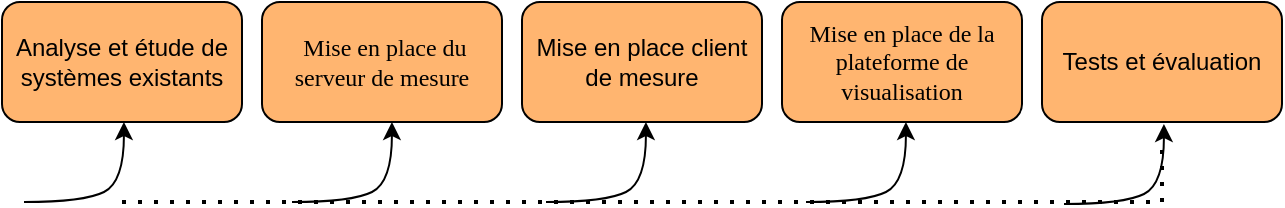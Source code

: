 <mxfile version="20.6.2" type="github">
  <diagram id="J6xmOw-4di3mZoSaR83n" name="Page-1">
    <mxGraphModel dx="728" dy="708" grid="1" gridSize="10" guides="1" tooltips="1" connect="1" arrows="1" fold="1" page="1" pageScale="1" pageWidth="850" pageHeight="1100" math="0" shadow="0">
      <root>
        <mxCell id="0" />
        <mxCell id="1" parent="0" />
        <mxCell id="AFfNs0UEousIHZEFuUwl-1" value="Tests et évaluation" style="rounded=1;whiteSpace=wrap;html=1;fillColor=#FFB570;" vertex="1" parent="1">
          <mxGeometry x="560" y="380" width="120" height="60" as="geometry" />
        </mxCell>
        <mxCell id="AFfNs0UEousIHZEFuUwl-2" value="&lt;p id=&quot;docs-internal-guid-c5b7fe21-7fff-024a-27fc-f3bee4895180&quot; style=&quot;line-height:1.2;margin-top:0pt;margin-bottom:0pt;&quot; dir=&quot;ltr&quot;&gt;&lt;span style=&quot;font-family: Cambria, serif; color: rgb(0, 0, 0); background-color: transparent; font-style: normal; font-variant: normal; text-decoration: none; vertical-align: baseline;&quot;&gt;Mise en place de la plateforme de visualisation&lt;/span&gt;&lt;/p&gt;" style="rounded=1;whiteSpace=wrap;html=1;fillColor=#FFB570;" vertex="1" parent="1">
          <mxGeometry x="430" y="380" width="120" height="60" as="geometry" />
        </mxCell>
        <mxCell id="AFfNs0UEousIHZEFuUwl-3" value="&lt;font face=&quot;Helvetica&quot;&gt;&lt;span id=&quot;docs-internal-guid-cb3e4f44-7fff-7204-dcd6-b2950f12d855&quot; style=&quot;color: rgb(0, 0, 0); background-color: transparent; font-style: normal; font-variant: normal; text-decoration: none; vertical-align: baseline;&quot;&gt;Mise en place client de mesure&lt;/span&gt;&lt;/font&gt;" style="rounded=1;whiteSpace=wrap;html=1;fillColor=#FFB570;" vertex="1" parent="1">
          <mxGeometry x="300" y="380" width="120" height="60" as="geometry" />
        </mxCell>
        <mxCell id="AFfNs0UEousIHZEFuUwl-4" value="&lt;p id=&quot;docs-internal-guid-ceed5862-7fff-d131-ce95-2a92e9b6baaf&quot; style=&quot;line-height: 1.2; margin-top: 0pt; margin-bottom: 0pt;&quot; dir=&quot;ltr&quot;&gt;&lt;font style=&quot;font-size: 12px;&quot;&gt;&lt;span style=&quot;font-family: Cambria, serif; color: rgb(0, 0, 0); background-color: transparent; font-style: normal; font-variant: normal; text-decoration: none; vertical-align: baseline;&quot;&gt;&amp;nbsp;&lt;font style=&quot;font-size: 12px;&quot;&gt;Mise en place du serveur de mesure&lt;/font&gt;&lt;/span&gt;&lt;/font&gt;&lt;/p&gt;" style="rounded=1;whiteSpace=wrap;html=1;fillColor=#FFB570;" vertex="1" parent="1">
          <mxGeometry x="170" y="380" width="120" height="60" as="geometry" />
        </mxCell>
        <mxCell id="AFfNs0UEousIHZEFuUwl-5" value="Analyse et étude de systèmes existants" style="rounded=1;whiteSpace=wrap;html=1;fillColor=#FFB570;" vertex="1" parent="1">
          <mxGeometry x="40" y="380" width="120" height="60" as="geometry" />
        </mxCell>
        <mxCell id="AFfNs0UEousIHZEFuUwl-7" value="" style="endArrow=none;dashed=1;html=1;dashPattern=1 3;strokeWidth=2;rounded=0;" edge="1" parent="1">
          <mxGeometry width="50" height="50" relative="1" as="geometry">
            <mxPoint x="100" y="480" as="sourcePoint" />
            <mxPoint x="620" y="480" as="targetPoint" />
          </mxGeometry>
        </mxCell>
        <mxCell id="AFfNs0UEousIHZEFuUwl-8" value="" style="endArrow=none;dashed=1;html=1;dashPattern=1 3;strokeWidth=2;rounded=0;entryX=0.5;entryY=1;entryDx=0;entryDy=0;" edge="1" parent="1" target="AFfNs0UEousIHZEFuUwl-1">
          <mxGeometry width="50" height="50" relative="1" as="geometry">
            <mxPoint x="620" y="480" as="sourcePoint" />
            <mxPoint x="410" y="440" as="targetPoint" />
          </mxGeometry>
        </mxCell>
        <mxCell id="AFfNs0UEousIHZEFuUwl-9" value="" style="curved=1;endArrow=classic;html=1;rounded=0;entryX=0.508;entryY=1;entryDx=0;entryDy=0;entryPerimeter=0;" edge="1" parent="1" target="AFfNs0UEousIHZEFuUwl-5">
          <mxGeometry width="50" height="50" relative="1" as="geometry">
            <mxPoint x="51" y="480" as="sourcePoint" />
            <mxPoint x="100.96" y="444.98" as="targetPoint" />
            <Array as="points">
              <mxPoint x="81" y="480" />
              <mxPoint x="101" y="470" />
            </Array>
          </mxGeometry>
        </mxCell>
        <mxCell id="AFfNs0UEousIHZEFuUwl-10" value="" style="curved=1;endArrow=classic;html=1;rounded=0;entryX=0.508;entryY=1;entryDx=0;entryDy=0;entryPerimeter=0;" edge="1" parent="1">
          <mxGeometry width="50" height="50" relative="1" as="geometry">
            <mxPoint x="571" y="481" as="sourcePoint" />
            <mxPoint x="620.96" y="441" as="targetPoint" />
            <Array as="points">
              <mxPoint x="601" y="481" />
              <mxPoint x="621" y="471" />
            </Array>
          </mxGeometry>
        </mxCell>
        <mxCell id="AFfNs0UEousIHZEFuUwl-11" value="" style="curved=1;endArrow=classic;html=1;rounded=0;entryX=0.508;entryY=1;entryDx=0;entryDy=0;entryPerimeter=0;" edge="1" parent="1">
          <mxGeometry width="50" height="50" relative="1" as="geometry">
            <mxPoint x="442" y="480" as="sourcePoint" />
            <mxPoint x="491.96" y="440" as="targetPoint" />
            <Array as="points">
              <mxPoint x="472" y="480" />
              <mxPoint x="492" y="470" />
            </Array>
          </mxGeometry>
        </mxCell>
        <mxCell id="AFfNs0UEousIHZEFuUwl-12" value="" style="curved=1;endArrow=classic;html=1;rounded=0;entryX=0.508;entryY=1;entryDx=0;entryDy=0;entryPerimeter=0;" edge="1" parent="1">
          <mxGeometry width="50" height="50" relative="1" as="geometry">
            <mxPoint x="312" y="480" as="sourcePoint" />
            <mxPoint x="361.96" y="440" as="targetPoint" />
            <Array as="points">
              <mxPoint x="342" y="480" />
              <mxPoint x="362" y="470" />
            </Array>
          </mxGeometry>
        </mxCell>
        <mxCell id="AFfNs0UEousIHZEFuUwl-13" value="" style="curved=1;endArrow=classic;html=1;rounded=0;entryX=0.508;entryY=1;entryDx=0;entryDy=0;entryPerimeter=0;" edge="1" parent="1">
          <mxGeometry width="50" height="50" relative="1" as="geometry">
            <mxPoint x="185" y="480" as="sourcePoint" />
            <mxPoint x="234.96" y="440" as="targetPoint" />
            <Array as="points">
              <mxPoint x="215" y="480" />
              <mxPoint x="235" y="470" />
            </Array>
          </mxGeometry>
        </mxCell>
      </root>
    </mxGraphModel>
  </diagram>
</mxfile>
